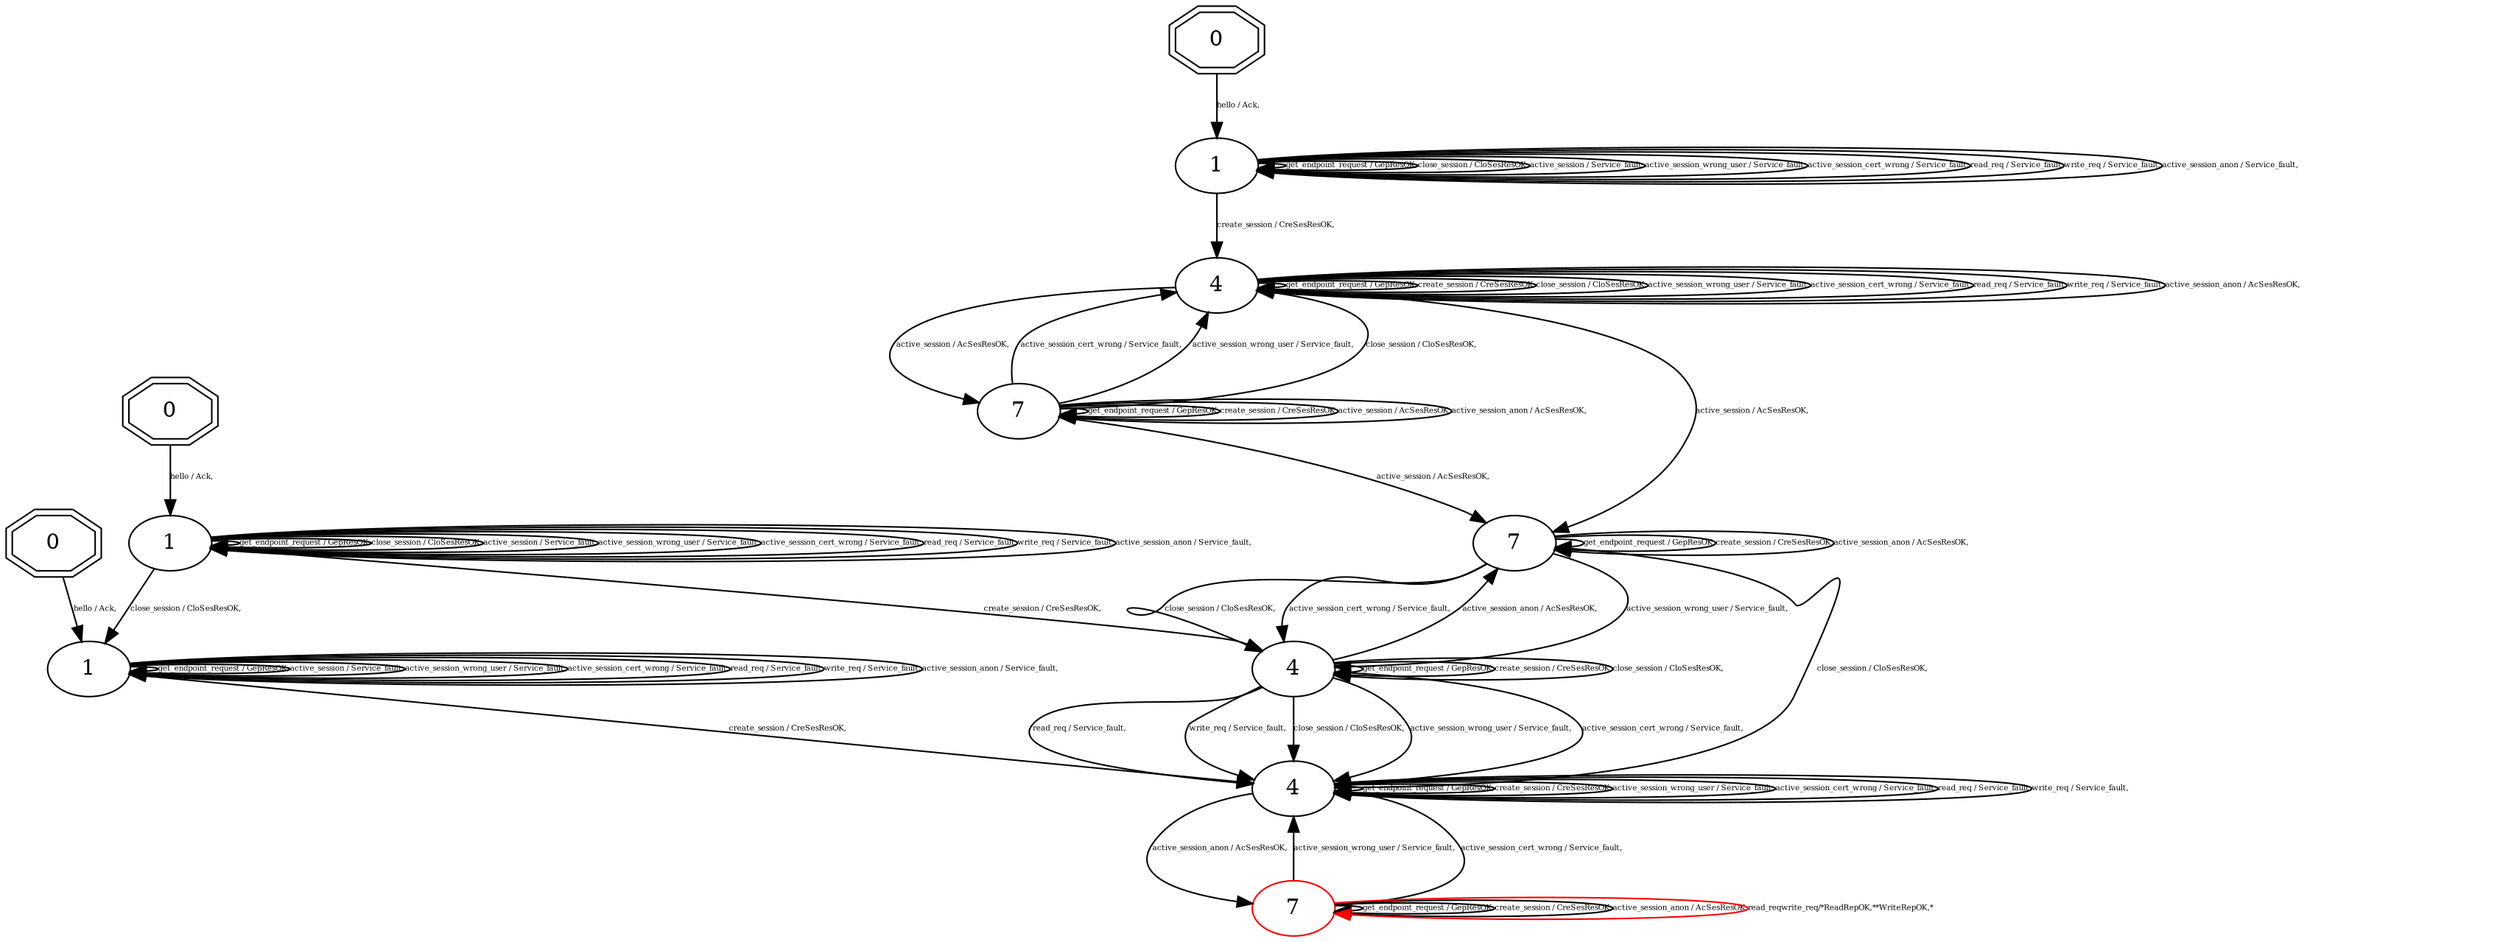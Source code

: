 digraph "Automata" { 
	 "4_0_true" [shape=ellipse,style=filled,fillcolor=white,URL="4",label="4"];
	 "1_1_false" [shape=ellipse,style=filled,fillcolor=white,URL="1",label="1"];
	 "1_1_true" [shape=ellipse,style=filled,fillcolor=white,URL="1",label="1"];
	 "0_1_true" [shape=doubleoctagon,style=filled,fillcolor=white,URL="0",label="0"];
	 "7_0_true" [shape=ellipse,style=filled,fillcolor=white,URL="7",label="7"];
	 "0_1_false" [shape=doubleoctagon,style=filled,fillcolor=white,URL="0",label="0"];
	 "4_1_false" [shape=ellipse,style=filled,fillcolor=white,URL="4",label="4"];
	 "0_0_true" [shape=doubleoctagon,style=filled,fillcolor=white,URL="0",label="0"];
	 "4_1_true" [shape=ellipse,style=filled,fillcolor=white,URL="4",label="4"];
	 "1_0_true" [shape=ellipse,style=filled,fillcolor=white,URL="1",label="1"];
	 "7_1_true" [shape=ellipse,style=filled,fillcolor=white,URL="7",label="7"];
	 "7_1_false" [shape=ellipse,style=filled,fillcolor=white,URL="7",label="7",color=red];
	 "7_1_false"->"4_1_false" [fontsize=5,label="active_session_wrong_user / Service_fault,"];
	 "7_1_false"->"4_1_false" [fontsize=5,label="active_session_cert_wrong / Service_fault,"];
	 "7_1_false"->"7_1_false" [fontsize=5,label="get_endpoint_request / GepResOK,"];
	 "7_1_false"->"7_1_false" [fontsize=5,label="create_session / CreSesResOK,"];
	 "7_1_false"->"7_1_false" [fontsize=5,label="active_session_anon / AcSesResOK,"];
	 "4_1_false"->"7_1_false" [fontsize=5,label="active_session_anon / AcSesResOK,"];
	 "4_1_false"->"4_1_false" [fontsize=5,label="get_endpoint_request / GepResOK,"];
	 "4_1_false"->"4_1_false" [fontsize=5,label="create_session / CreSesResOK,"];
	 "4_1_false"->"4_1_false" [fontsize=5,label="active_session_wrong_user / Service_fault,"];
	 "4_1_false"->"4_1_false" [fontsize=5,label="active_session_cert_wrong / Service_fault,"];
	 "4_1_false"->"4_1_false" [fontsize=5,label="read_req / Service_fault,"];
	 "4_1_false"->"4_1_false" [fontsize=5,label="write_req / Service_fault,"];
	 "7_1_true"->"7_1_true" [fontsize=5,label="get_endpoint_request / GepResOK,"];
	 "7_1_true"->"7_1_true" [fontsize=5,label="create_session / CreSesResOK,"];
	 "7_1_true"->"7_1_true" [fontsize=5,label="active_session_anon / AcSesResOK,"];
	 "7_1_true"->"4_1_false" [fontsize=5,label="close_session / CloSesResOK,"];
	 "7_1_true"->"4_1_true" [fontsize=5,label="active_session_cert_wrong / Service_fault,"];
	 "7_1_true"->"4_1_true" [fontsize=5,label="active_session_wrong_user / Service_fault,"];
	 "7_1_true"->"4_1_true" [fontsize=5,label="close_session / CloSesResOK,"];
	 "4_1_true"->"4_1_false" [fontsize=5,label="close_session / CloSesResOK,"];
	 "4_1_true"->"4_1_false" [fontsize=5,label="active_session_wrong_user / Service_fault,"];
	 "4_1_true"->"4_1_false" [fontsize=5,label="active_session_cert_wrong / Service_fault,"];
	 "4_1_true"->"4_1_false" [fontsize=5,label="read_req / Service_fault,"];
	 "4_1_true"->"4_1_false" [fontsize=5,label="write_req / Service_fault,"];
	 "4_1_true"->"7_1_true" [fontsize=5,label="active_session_anon / AcSesResOK,"];
	 "4_1_true"->"4_1_true" [fontsize=5,label="get_endpoint_request / GepResOK,"];
	 "4_1_true"->"4_1_true" [fontsize=5,label="create_session / CreSesResOK,"];
	 "4_1_true"->"4_1_true" [fontsize=5,label="close_session / CloSesResOK,"];
	 "1_1_false"->"1_1_false" [fontsize=5,label="get_endpoint_request / GepResOK,"];
	 "1_1_false"->"1_1_false" [fontsize=5,label="active_session / Service_fault,"];
	 "1_1_false"->"1_1_false" [fontsize=5,label="active_session_wrong_user / Service_fault,"];
	 "1_1_false"->"1_1_false" [fontsize=5,label="active_session_cert_wrong / Service_fault,"];
	 "1_1_false"->"1_1_false" [fontsize=5,label="read_req / Service_fault,"];
	 "1_1_false"->"1_1_false" [fontsize=5,label="write_req / Service_fault,"];
	 "1_1_false"->"1_1_false" [fontsize=5,label="active_session_anon / Service_fault,"];
	 "1_1_false"->"4_1_false" [fontsize=5,label="create_session / CreSesResOK,"];
	 "1_1_true"->"1_1_false" [fontsize=5,label="close_session / CloSesResOK,"];
	 "1_1_true"->"4_1_true" [fontsize=5,label="create_session / CreSesResOK,"];
	 "1_1_true"->"1_1_true" [fontsize=5,label="get_endpoint_request / GepResOK,"];
	 "1_1_true"->"1_1_true" [fontsize=5,label="close_session / CloSesResOK,"];
	 "1_1_true"->"1_1_true" [fontsize=5,label="active_session / Service_fault,"];
	 "1_1_true"->"1_1_true" [fontsize=5,label="active_session_wrong_user / Service_fault,"];
	 "1_1_true"->"1_1_true" [fontsize=5,label="active_session_cert_wrong / Service_fault,"];
	 "1_1_true"->"1_1_true" [fontsize=5,label="read_req / Service_fault,"];
	 "1_1_true"->"1_1_true" [fontsize=5,label="write_req / Service_fault,"];
	 "1_1_true"->"1_1_true" [fontsize=5,label="active_session_anon / Service_fault,"];
	 "7_0_true"->"4_0_true" [fontsize=5,label="active_session_cert_wrong / Service_fault,"];
	 "7_0_true"->"4_0_true" [fontsize=5,label="active_session_wrong_user / Service_fault,"];
	 "7_0_true"->"4_0_true" [fontsize=5,label="close_session / CloSesResOK,"];
	 "7_0_true"->"7_1_true" [fontsize=5,label="active_session / AcSesResOK,"];
	 "7_0_true"->"7_0_true" [fontsize=5,label="get_endpoint_request / GepResOK,"];
	 "7_0_true"->"7_0_true" [fontsize=5,label="create_session / CreSesResOK,"];
	 "7_0_true"->"7_0_true" [fontsize=5,label="active_session / AcSesResOK,"];
	 "7_0_true"->"7_0_true" [fontsize=5,label="active_session_anon / AcSesResOK,"];
	 "4_0_true"->"4_0_true" [fontsize=5,label="get_endpoint_request / GepResOK,"];
	 "4_0_true"->"4_0_true" [fontsize=5,label="create_session / CreSesResOK,"];
	 "4_0_true"->"4_0_true" [fontsize=5,label="close_session / CloSesResOK,"];
	 "4_0_true"->"4_0_true" [fontsize=5,label="active_session_wrong_user / Service_fault,"];
	 "4_0_true"->"4_0_true" [fontsize=5,label="active_session_cert_wrong / Service_fault,"];
	 "4_0_true"->"4_0_true" [fontsize=5,label="read_req / Service_fault,"];
	 "4_0_true"->"4_0_true" [fontsize=5,label="write_req / Service_fault,"];
	 "4_0_true"->"4_0_true" [fontsize=5,label="active_session_anon / AcSesResOK,"];
	 "4_0_true"->"7_0_true" [fontsize=5,label="active_session / AcSesResOK,"];
	 "4_0_true"->"7_1_true" [fontsize=5,label="active_session / AcSesResOK,"];
	 "1_0_true"->"4_0_true" [fontsize=5,label="create_session / CreSesResOK,"];
	 "1_0_true"->"1_0_true" [fontsize=5,label="get_endpoint_request / GepResOK,"];
	 "1_0_true"->"1_0_true" [fontsize=5,label="close_session / CloSesResOK,"];
	 "1_0_true"->"1_0_true" [fontsize=5,label="active_session / Service_fault,"];
	 "1_0_true"->"1_0_true" [fontsize=5,label="active_session_wrong_user / Service_fault,"];
	 "1_0_true"->"1_0_true" [fontsize=5,label="active_session_cert_wrong / Service_fault,"];
	 "1_0_true"->"1_0_true" [fontsize=5,label="read_req / Service_fault,"];
	 "1_0_true"->"1_0_true" [fontsize=5,label="write_req / Service_fault,"];
	 "1_0_true"->"1_0_true" [fontsize=5,label="active_session_anon / Service_fault,"];
	 "0_0_true"->"1_0_true" [fontsize=5,label="hello / Ack,"];
	 "0_1_true"->"1_1_true" [fontsize=5,label="hello / Ack,"];
	 "0_1_false"->"1_1_false" [fontsize=5,label="hello / Ack,"];
	"7_1_false"->"7_1_false"[color=red,label="read_reqwrite_req/*ReadRepOK,**WriteRepOK,*",fontsize=5];}
